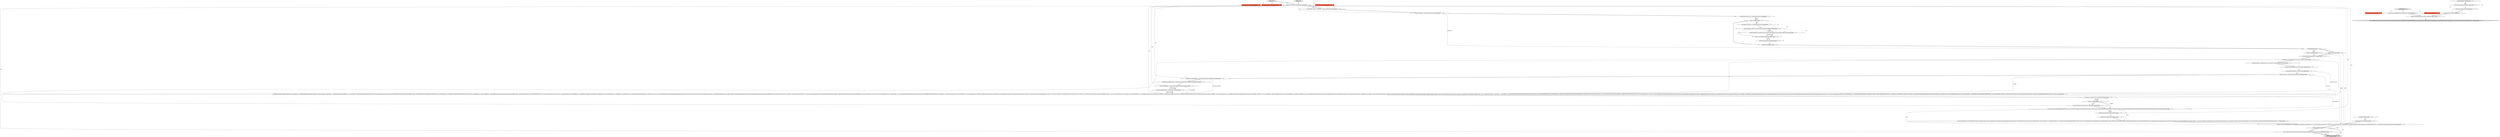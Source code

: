 digraph {
29 [style = filled, label = "typeRef = types.lhs@@@19@@@['1', '1', '0']", fillcolor = white, shape = ellipse image = "AAA0AAABBB1BBB"];
3 [style = filled, label = "Pair<JavaType,JavaType> types = typesMap.get(query.getClass())@@@6@@@['1', '1', '0']", fillcolor = white, shape = ellipse image = "AAA0AAABBB1BBB"];
27 [style = filled, label = "QueryToolChest<T,Query<T>> toolChest = warehouse.getToolChest(query)@@@4@@@['1', '1', '0']", fillcolor = white, shape = ellipse image = "AAA0AAABBB1BBB"];
37 [style = filled, label = "openConnections.getAndIncrement()@@@213@@@['1', '1', '0']", fillcolor = white, shape = ellipse image = "AAA0AAABBB1BBB"];
6 [style = filled, label = "final JavaType typeRef@@@14@@@['1', '1', '0']", fillcolor = white, shape = ellipse image = "AAA0AAABBB1BBB"];
51 [style = filled, label = "throw Throwables.propagate(e)@@@9@@@['0', '0', '1']", fillcolor = white, shape = ellipse image = "AAA0AAABBB3BBB"];
30 [style = filled, label = "final AtomicLong totalBytesGathered = (AtomicLong)context.get(QUERY_TOTAL_BYTES_GATHERED)@@@29@@@['1', '1', '0']", fillcolor = white, shape = ellipse image = "AAA0AAABBB1BBB"];
0 [style = filled, label = "types == null@@@7@@@['1', '1', '0']", fillcolor = white, shape = diamond image = "AAA0AAABBB1BBB"];
2 [style = filled, label = "throw new RE(\"Query(%s( url(%s( timed out.\",query.getId(),url)@@@209@@@['1', '1', '0']", fillcolor = white, shape = ellipse image = "AAA0AAABBB1BBB"];
36 [style = filled, label = "final Query<T> query = queryPlus.getQuery()@@@3@@@['1', '1', '0']", fillcolor = white, shape = ellipse image = "AAA0AAABBB1BBB"];
23 [style = filled, label = "retVal = Sequences.map(retVal,toolChest.makePreComputeManipulatorFn(query,MetricManipulatorFns.deserializing()))@@@248@@@['1', '1', '0']", fillcolor = white, shape = ellipse image = "AAA0AAABBB1BBB"];
17 [style = filled, label = "boolean isBySegment = QueryContexts.isBySegment(query)@@@5@@@['1', '1', '0']", fillcolor = white, shape = ellipse image = "AAA0AAABBB1BBB"];
47 [style = filled, label = "handleResponse['0', '0', '1']", fillcolor = lightgray, shape = diamond image = "AAA0AAABBB3BBB"];
50 [style = filled, label = "log.error(e,\"Queue appending interrupted\")@@@7@@@['0', '0', '1']", fillcolor = white, shape = ellipse image = "AAA0AAABBB3BBB"];
34 [style = filled, label = "long timeLeft = timeoutAt - System.currentTimeMillis()@@@207@@@['1', '1', '0']", fillcolor = white, shape = ellipse image = "AAA0AAABBB1BBB"];
20 [style = filled, label = "IOException e@@@235@@@['1', '1', '0']", fillcolor = white, shape = diamond image = "AAA0AAABBB1BBB"];
21 [style = filled, label = "return retVal@@@250@@@['1', '1', '0']", fillcolor = lightgray, shape = ellipse image = "AAA0AAABBB1BBB"];
26 [style = filled, label = "Sequence<T> retVal = new BaseSequence<>(new BaseSequence.IteratorMaker<T,JsonParserIterator<T>>(){@Override public JsonParserIterator<T> make(){return new JsonParserIterator<T>(typeRef,future,url,query,host,objectMapper,null)}@Override public void cleanup(JsonParserIterator<T> iterFromMake){CloseQuietly.close(iterFromMake)}})@@@238@@@['1', '1', '0']", fillcolor = white, shape = ellipse image = "AAA0AAABBB1BBB"];
45 [style = filled, label = "Thread.currentThread().interrupt()@@@8@@@['0', '0', '1']", fillcolor = white, shape = ellipse image = "AAA0AAABBB3BBB"];
16 [style = filled, label = "timeLeft <= 0@@@208@@@['1', '1', '0']", fillcolor = white, shape = diamond image = "AAA0AAABBB1BBB"];
24 [style = filled, label = "queryWatcher.registerQuery(query,future)@@@212@@@['1', '1', '0']", fillcolor = white, shape = ellipse image = "AAA0AAABBB1BBB"];
22 [style = filled, label = "throw Throwables.propagate(e)@@@236@@@['1', '1', '0']", fillcolor = white, shape = ellipse image = "AAA0AAABBB1BBB"];
48 [style = filled, label = "HttpResponse response@@@2@@@['0', '0', '1']", fillcolor = tomato, shape = box image = "AAA0AAABBB3BBB"];
35 [style = filled, label = "JavaType bySegmentType = typeFactory.constructParametricType(,typeFactory.constructParametricType(,baseType))@@@10@@@['1', '1', '0']", fillcolor = white, shape = ellipse image = "AAA0AAABBB1BBB"];
9 [style = filled, label = "log.debug(\"Querying queryId(%s( url(%s(\",query.getId(),url)@@@25@@@['1', '1', '0']", fillcolor = white, shape = ellipse image = "AAA0AAABBB1BBB"];
1 [style = filled, label = "typeRef = types.rhs@@@16@@@['1', '1', '0']", fillcolor = white, shape = ellipse image = "AAA0AAABBB1BBB"];
39 [style = filled, label = "final boolean usingBackpressure = maxQueuedBytes > 0@@@31@@@['1', '1', '0']", fillcolor = white, shape = ellipse image = "AAA0AAABBB1BBB"];
42 [style = filled, label = "final QueryPlus<T> queryPlus@@@2@@@['0', '1', '0']", fillcolor = tomato, shape = box image = "AAA0AAABBB2BBB"];
43 [style = filled, label = "byteCount.addAndGet(response.getContent().readableBytes())@@@11@@@['0', '0', '1']", fillcolor = white, shape = ellipse image = "AAA0AAABBB3BBB"];
14 [style = filled, label = "final long maxQueuedBytes = QueryContexts.getMaxQueuedBytes(query,0)@@@30@@@['1', '1', '0']", fillcolor = white, shape = ellipse image = "AAA0AAABBB1BBB"];
13 [style = filled, label = "!isBySegment@@@247@@@['1', '1', '0']", fillcolor = white, shape = diamond image = "AAA0AAABBB1BBB"];
7 [style = filled, label = "final TypeFactory typeFactory = objectMapper.getTypeFactory()@@@8@@@['1', '1', '0']", fillcolor = white, shape = ellipse image = "AAA0AAABBB1BBB"];
4 [style = filled, label = "final String cancelUrl = StringUtils.format(\"%s://%s/druid/v2/%s\",scheme,host,query.getId())@@@23@@@['1', '1', '0']", fillcolor = white, shape = ellipse image = "AAA0AAABBB1BBB"];
33 [style = filled, label = "final String url = StringUtils.format(\"%s://%s/druid/v2/\",scheme,host)@@@22@@@['1', '1', '0']", fillcolor = white, shape = ellipse image = "AAA0AAABBB1BBB"];
12 [style = filled, label = "final HttpResponseHandler<InputStream,InputStream> responseHandler = new HttpResponseHandler<InputStream,InputStream>(){private QueryMetrics<? super Query<T>> acquireResponseMetrics(){if (queryMetrics == null) {queryMetrics = toolChest.makeMetrics(query)queryMetrics.server(host)}return queryMetrics}private boolean enqueue(ChannelBuffer buffer,long chunkNum){final InputStreamHolder holder = InputStreamHolder.fromChannelBuffer(buffer,chunkNum)final long currentQueuedByteCount = queuedByteCount.addAndGet(holder.getLength())queue.put(holder)return !usingBackpressure || currentQueuedByteCount < maxQueuedBytes}private InputStream dequeue(){final InputStreamHolder holder = queue.poll(checkQueryTimeout(),TimeUnit.MILLISECONDS)if (holder == null) {throw new RE(\"Query(%s( url(%s( timed out.\",query.getId(),url)}final long currentQueuedByteCount = queuedByteCount.addAndGet(-holder.getLength())if (usingBackpressure && currentQueuedByteCount < maxQueuedBytes) {long backPressureTime = Preconditions.checkNotNull(trafficCopRef.get(),\"No TrafficCop, how can this be?\").resume(holder.getChunkNum())channelSuspendedTime.addAndGet(backPressureTime)}return holder.getStream()}@Override public ClientResponse<InputStream> handleResponse(HttpResponse response,TrafficCop trafficCop){trafficCopRef.set(trafficCop)checkQueryTimeout()checkTotalBytesLimit(response.getContent().readableBytes())log.debug(\"Initial response from url(%s( for queryId(%s(\",url,query.getId())responseStartTimeNs = System.nanoTime()acquireResponseMetrics().reportNodeTimeToFirstByte(responseStartTimeNs - requestStartTimeNs).emit(emitter)final boolean continueReadingtry {final String responseContext = response.headers().get(\"X-Druid-Response-Context\")if (responseContext != null) {context.putAll(objectMapper.readValue(responseContext,JacksonUtils.TYPE_REFERENCE_MAP_STRING_OBJECT))}continueReading = enqueue(response.getContent(),0L)}catch (final IOException e) catch (InterruptedException e) totalByteCount.addAndGet(response.getContent().readableBytes())return ClientResponse.finished(new SequenceInputStream(new Enumeration<InputStream>(){@Override public boolean hasMoreElements(){if (fail.get() != null) {throw new RE(fail.get())}checkQueryTimeout()synchronized (done) {return !done.get() || !queue.isEmpty()}}@Override public InputStream nextElement(){if (fail.get() != null) {throw new RE(fail.get())}try {return dequeue()}catch (InterruptedException e) }}),continueReading)}@Override public ClientResponse<InputStream> handleChunk(ClientResponse<InputStream> clientResponse,HttpChunk chunk,long chunkNum){checkQueryTimeout()final ChannelBuffer channelBuffer = chunk.getContent()final int bytes = channelBuffer.readableBytes()checkTotalBytesLimit(bytes)boolean continueReading = trueif (bytes > 0) {try {continueReading = enqueue(channelBuffer,chunkNum)}catch (InterruptedException e) totalByteCount.addAndGet(bytes)}return ClientResponse.finished(clientResponse.getObj(),continueReading)}@Override public ClientResponse<InputStream> done(ClientResponse<InputStream> clientResponse){long stopTimeNs = System.nanoTime()long nodeTimeNs = stopTimeNs - requestStartTimeNsfinal long nodeTimeMs = TimeUnit.NANOSECONDS.toMillis(nodeTimeNs)log.debug(\"Completed queryId(%s( request to url(%s( with %,d bytes returned in %,d millis (%,f b/s(.\",query.getId(),url,totalByteCount.get(),nodeTimeMs,totalByteCount.get() / (0.001 * nodeTimeMs))QueryMetrics<? super Query<T>> responseMetrics = acquireResponseMetrics()responseMetrics.reportNodeTime(nodeTimeNs)responseMetrics.reportNodeBytes(totalByteCount.get())if (usingBackpressure) {responseMetrics.reportBackPressureTime(channelSuspendedTime.get())}responseMetrics.emit(emitter)synchronized (done) {try {queue.put(InputStreamHolder.fromChannelBuffer(ChannelBuffers.EMPTY_BUFFER,Long.MAX_VALUE))}catch (InterruptedException e) {done.set(true)}}return ClientResponse.finished(clientResponse.getObj())}@Override public void exceptionCaught(final ClientResponse<InputStream> clientResponse,final Throwable e){String msg = StringUtils.format(\"Query(%s( url(%s( failed with exception msg (%s(\",query.getId(),url,e.getMessage())setupResponseReadFailure(msg,e)}private void setupResponseReadFailure(String msg,Throwable th){fail.set(msg)queue.clear()queue.offer(InputStreamHolder.fromStream(new InputStream(){@Override public int read(){if (th != null) {throw new IOException(msg,th)}{throw new IOException(msg)}}},-1,0))}private long checkQueryTimeout(){long timeLeft = timeoutAt - System.currentTimeMillis()if (timeLeft <= 0) {String msg = StringUtils.format(\"Query(%s( url(%s( timed out.\",query.getId(),url)setupResponseReadFailure(msg,null)throw new RE(msg)}{return timeLeft}}private void checkTotalBytesLimit(long bytes){if (maxScatterGatherBytes < Long.MAX_VALUE && totalBytesGathered.addAndGet(bytes) > maxScatterGatherBytes) {String msg = StringUtils.format(\"Query(%s( url(%s( max scatter-gather bytes limit reached.\",query.getId(),url)setupResponseReadFailure(msg,null)throw new RE(msg)}}}@@@32@@@['1', '1', '0']", fillcolor = white, shape = ellipse image = "AAA0AAABBB1BBB"];
31 [style = filled, label = "types = Pair.of(baseType,bySegmentType)@@@11@@@['1', '1', '0']", fillcolor = white, shape = ellipse image = "AAA0AAABBB1BBB"];
52 [style = filled, label = "queue.put(new ChannelBufferInputStream(response.getContent()))@@@4@@@['0', '0', '1']", fillcolor = white, shape = ellipse image = "AAA0AAABBB3BBB"];
19 [style = filled, label = "future = httpClient.go(new Request(HttpMethod.POST,new URL(url)).setContent(objectMapper.writeValueAsBytes(QueryContexts.withTimeout(query,timeLeft))).setHeader(HttpHeaders.Names.CONTENT_TYPE,isSmile? SmileMediaTypes.APPLICATION_JACKSON_SMILE: MediaType.APPLICATION_JSON),responseHandler,Duration.millis(timeLeft))@@@211@@@['1', '1', '0']", fillcolor = white, shape = ellipse image = "AAA0AAABBB1BBB"];
8 [style = filled, label = "final ListenableFuture<InputStream> future@@@21@@@['1', '1', '0']", fillcolor = white, shape = ellipse image = "AAA0AAABBB1BBB"];
40 [style = filled, label = "run['1', '0', '0']", fillcolor = lightgray, shape = diamond image = "AAA0AAABBB1BBB"];
41 [style = filled, label = "run['0', '1', '0']", fillcolor = lightgray, shape = diamond image = "AAA0AAABBB2BBB"];
28 [style = filled, label = "Futures.addCallback(future,new FutureCallback<InputStream>(){@Override public void onSuccess(InputStream result){openConnections.getAndDecrement()}@Override public void onFailure(Throwable t){openConnections.getAndDecrement()if (future.isCancelled()) {try {StatusResponseHolder res = httpClient.go(new Request(HttpMethod.DELETE,new URL(cancelUrl)).setContent(objectMapper.writeValueAsBytes(query)).setHeader(HttpHeaders.Names.CONTENT_TYPE,isSmile? SmileMediaTypes.APPLICATION_JACKSON_SMILE: MediaType.APPLICATION_JSON),new StatusResponseHandler(StandardCharsets.UTF_8),Duration.standardSeconds(1)).get(1,TimeUnit.SECONDS)if (res.getStatus().getCode() >= 500) {throw new RE(\"Error cancelling query(%s(: queriable node returned status(%d( (%s(.\",res.getStatus().getCode(),res.getStatus().getReasonPhrase())}}catch (IOException|ExecutionException|InterruptedException|TimeoutException e) }}})@@@214@@@['1', '1', '0']", fillcolor = white, shape = ellipse image = "AAA0AAABBB1BBB"];
25 [style = filled, label = "final long timeoutAt = query.getContextValue(QUERY_FAIL_TIME)@@@27@@@['1', '1', '0']", fillcolor = white, shape = ellipse image = "AAA0AAABBB1BBB"];
5 [style = filled, label = "final long requestStartTimeNs = System.nanoTime()@@@26@@@['1', '1', '0']", fillcolor = white, shape = ellipse image = "AAA0AAABBB1BBB"];
46 [style = filled, label = "return ClientResponse.finished(new SequenceInputStream(new Enumeration<InputStream>(){@Override public boolean hasMoreElements(){synchronized (done) {return !done.get() || !queue.isEmpty()}}@Override public InputStream nextElement(){try {return queue.take()}catch (InterruptedException e) }}))@@@12@@@['0', '0', '1']", fillcolor = lightgray, shape = ellipse image = "AAA0AAABBB3BBB"];
49 [style = filled, label = "InterruptedException e@@@6@@@['0', '0', '1']", fillcolor = white, shape = diamond image = "AAA0AAABBB3BBB"];
18 [style = filled, label = "final QueryPlus<T> queryPlus@@@2@@@['1', '0', '0']", fillcolor = tomato, shape = box image = "AAA0AAABBB1BBB"];
11 [style = filled, label = "isBySegment@@@15@@@['1', '1', '0']", fillcolor = white, shape = diamond image = "AAA0AAABBB1BBB"];
15 [style = filled, label = "typesMap.put(query.getClass(),types)@@@12@@@['1', '1', '0']", fillcolor = white, shape = ellipse image = "AAA0AAABBB1BBB"];
44 [style = filled, label = "TrafficCop trafficCop@@@2@@@['0', '0', '1']", fillcolor = tomato, shape = box image = "AAA0AAABBB3BBB"];
10 [style = filled, label = "JavaType baseType = typeFactory.constructType(toolChest.getResultTypeReference())@@@9@@@['1', '1', '0']", fillcolor = white, shape = ellipse image = "AAA0AAABBB1BBB"];
38 [style = filled, label = "final Map<String,Object> context@@@2@@@['1', '1', '0']", fillcolor = tomato, shape = box image = "AAA0AAABBB1BBB"];
32 [style = filled, label = "final long maxScatterGatherBytes = QueryContexts.getMaxScatterGatherBytes(query)@@@28@@@['1', '1', '0']", fillcolor = white, shape = ellipse image = "AAA0AAABBB1BBB"];
0->10 [style = dotted, label="true"];
11->29 [style = bold, label=""];
40->18 [style = dotted, label="true"];
35->31 [style = solid, label="bySegmentType"];
29->8 [style = bold, label=""];
33->4 [style = bold, label=""];
16->2 [style = dotted, label="true"];
47->48 [style = dotted, label="true"];
0->31 [style = dotted, label="true"];
43->46 [style = bold, label=""];
28->26 [style = bold, label=""];
17->3 [style = bold, label=""];
41->36 [style = bold, label=""];
26->23 [style = solid, label="retVal"];
15->6 [style = bold, label=""];
51->43 [style = bold, label=""];
11->29 [style = dotted, label="false"];
5->12 [style = solid, label="requestStartTimeNs"];
11->1 [style = dotted, label="true"];
12->19 [style = solid, label="responseHandler"];
4->9 [style = bold, label=""];
37->28 [style = bold, label=""];
25->12 [style = solid, label="timeoutAt"];
1->26 [style = solid, label="typeRef"];
52->43 [style = bold, label=""];
10->35 [style = solid, label="baseType"];
19->26 [style = solid, label="future"];
24->37 [style = bold, label=""];
32->12 [style = solid, label="maxScatterGatherBytes"];
19->28 [style = solid, label="future"];
26->13 [style = bold, label=""];
0->7 [style = bold, label=""];
14->39 [style = bold, label=""];
0->7 [style = dotted, label="true"];
6->11 [style = bold, label=""];
14->12 [style = solid, label="maxQueuedBytes"];
1->8 [style = bold, label=""];
49->50 [style = dotted, label="true"];
36->32 [style = solid, label="query"];
12->34 [style = bold, label=""];
26->21 [style = solid, label="retVal"];
33->26 [style = solid, label="url"];
16->2 [style = bold, label=""];
23->21 [style = bold, label=""];
27->17 [style = bold, label=""];
0->15 [style = dotted, label="true"];
33->2 [style = solid, label="url"];
40->38 [style = dotted, label="true"];
23->21 [style = solid, label="retVal"];
33->12 [style = solid, label="url"];
47->44 [style = dotted, label="true"];
31->15 [style = bold, label=""];
19->24 [style = solid, label="future"];
30->14 [style = bold, label=""];
36->14 [style = solid, label="query"];
39->12 [style = solid, label="usingBackpressure"];
0->6 [style = bold, label=""];
36->24 [style = solid, label="query"];
35->31 [style = bold, label=""];
13->23 [style = bold, label=""];
16->19 [style = bold, label=""];
20->22 [style = bold, label=""];
25->34 [style = solid, label="timeoutAt"];
29->26 [style = solid, label="typeRef"];
19->24 [style = bold, label=""];
0->35 [style = dotted, label="true"];
13->23 [style = dotted, label="true"];
2->19 [style = bold, label=""];
47->52 [style = bold, label=""];
31->15 [style = solid, label="types"];
33->9 [style = solid, label="url"];
36->27 [style = solid, label="query"];
49->45 [style = dotted, label="true"];
41->42 [style = dotted, label="true"];
10->31 [style = solid, label="baseType"];
50->45 [style = bold, label=""];
9->5 [style = bold, label=""];
49->51 [style = dotted, label="true"];
3->0 [style = solid, label="types"];
25->32 [style = bold, label=""];
36->27 [style = bold, label=""];
17->11 [style = solid, label="isBySegment"];
36->26 [style = solid, label="query"];
7->10 [style = bold, label=""];
10->35 [style = bold, label=""];
40->36 [style = bold, label=""];
34->19 [style = solid, label="timeLeft"];
36->23 [style = solid, label="query"];
11->1 [style = bold, label=""];
36->12 [style = solid, label="query"];
34->16 [style = solid, label="timeLeft"];
36->17 [style = solid, label="query"];
39->12 [style = bold, label=""];
22->26 [style = bold, label=""];
5->25 [style = bold, label=""];
45->51 [style = bold, label=""];
3->0 [style = bold, label=""];
34->16 [style = bold, label=""];
20->22 [style = dotted, label="true"];
32->30 [style = bold, label=""];
8->33 [style = bold, label=""];
41->38 [style = dotted, label="true"];
49->50 [style = bold, label=""];
14->39 [style = solid, label="maxQueuedBytes"];
13->21 [style = bold, label=""];
}
